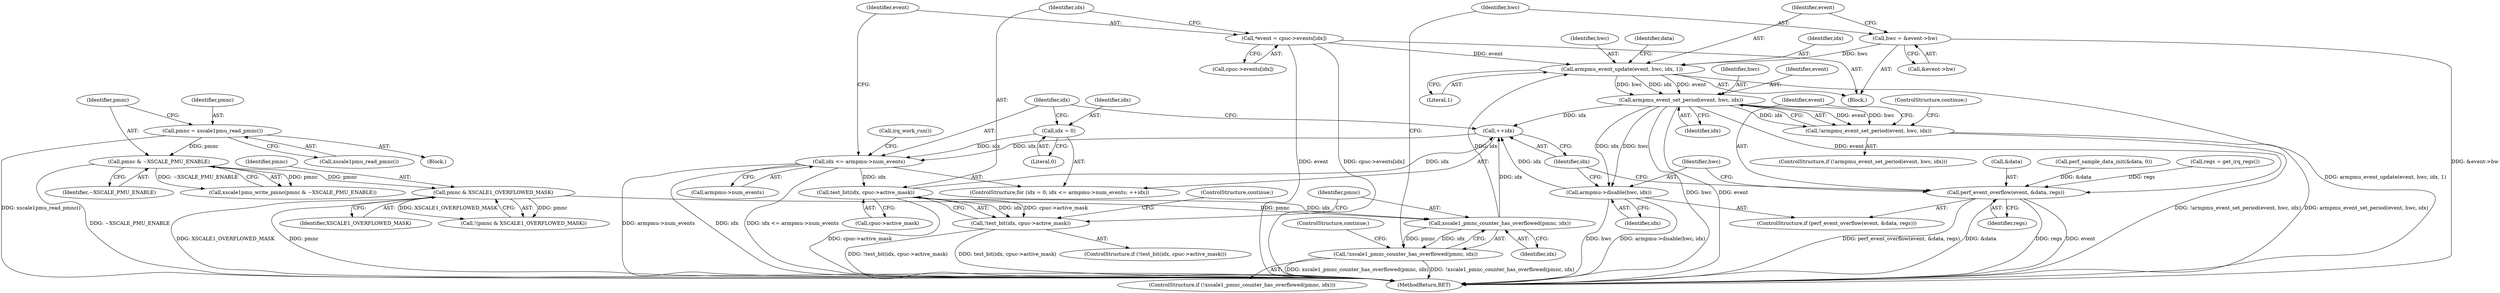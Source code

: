 digraph "0_linux_a8b0ca17b80e92faab46ee7179ba9e99ccb61233_2@API" {
"1000179" [label="(Call,armpmu_event_update(event, hwc, idx, 1))"];
"1000151" [label="(Call,*event = cpuc->events[idx])"];
"1000173" [label="(Call,hwc = &event->hw)"];
"1000169" [label="(Call,xscale1_pmnc_counter_has_overflowed(pmnc, idx))"];
"1000121" [label="(Call,pmnc & XSCALE1_OVERFLOWED_MASK)"];
"1000116" [label="(Call,pmnc & ~XSCALE_PMU_ENABLE)"];
"1000112" [label="(Call,pmnc = xscale1pmu_read_pmnc())"];
"1000161" [label="(Call,test_bit(idx, cpuc->active_mask))"];
"1000142" [label="(Call,idx <= armpmu->num_events)"];
"1000139" [label="(Call,idx = 0)"];
"1000147" [label="(Call,++idx)"];
"1000206" [label="(Call,armpmu->disable(hwc, idx))"];
"1000195" [label="(Call,armpmu_event_set_period(event, hwc, idx))"];
"1000179" [label="(Call,armpmu_event_update(event, hwc, idx, 1))"];
"1000160" [label="(Call,!test_bit(idx, cpuc->active_mask))"];
"1000168" [label="(Call,!xscale1_pmnc_counter_has_overflowed(pmnc, idx))"];
"1000194" [label="(Call,!armpmu_event_set_period(event, hwc, idx))"];
"1000201" [label="(Call,perf_event_overflow(event, &data, regs))"];
"1000209" [label="(Call,irq_work_run())"];
"1000173" [label="(Call,hwc = &event->hw)"];
"1000116" [label="(Call,pmnc & ~XSCALE_PMU_ENABLE)"];
"1000143" [label="(Identifier,idx)"];
"1000161" [label="(Call,test_bit(idx, cpuc->active_mask))"];
"1000194" [label="(Call,!armpmu_event_set_period(event, hwc, idx))"];
"1000114" [label="(Call,xscale1pmu_read_pmnc())"];
"1000168" [label="(Call,!xscale1_pmnc_counter_has_overflowed(pmnc, idx))"];
"1000141" [label="(Literal,0)"];
"1000200" [label="(ControlStructure,if (perf_event_overflow(event, &data, regs)))"];
"1000186" [label="(Identifier,data)"];
"1000118" [label="(Identifier,~XSCALE_PMU_ENABLE)"];
"1000123" [label="(Identifier,XSCALE1_OVERFLOWED_MASK)"];
"1000195" [label="(Call,armpmu_event_set_period(event, hwc, idx))"];
"1000203" [label="(Call,&data)"];
"1000152" [label="(Identifier,event)"];
"1000166" [label="(ControlStructure,continue;)"];
"1000115" [label="(Call,xscale1pmu_write_pmnc(pmnc & ~XSCALE_PMU_ENABLE))"];
"1000182" [label="(Identifier,idx)"];
"1000174" [label="(Identifier,hwc)"];
"1000159" [label="(ControlStructure,if (!test_bit(idx, cpuc->active_mask)))"];
"1000198" [label="(Identifier,idx)"];
"1000120" [label="(Call,!(pmnc & XSCALE1_OVERFLOWED_MASK))"];
"1000142" [label="(Call,idx <= armpmu->num_events)"];
"1000140" [label="(Identifier,idx)"];
"1000162" [label="(Identifier,idx)"];
"1000219" [label="(MethodReturn,RET)"];
"1000129" [label="(Call,perf_sample_data_init(&data, 0))"];
"1000171" [label="(Identifier,idx)"];
"1000138" [label="(ControlStructure,for (idx = 0; idx <= armpmu->num_events; ++idx))"];
"1000183" [label="(Literal,1)"];
"1000197" [label="(Identifier,hwc)"];
"1000126" [label="(Call,regs = get_irq_regs())"];
"1000144" [label="(Call,armpmu->num_events)"];
"1000205" [label="(Identifier,regs)"];
"1000207" [label="(Identifier,hwc)"];
"1000201" [label="(Call,perf_event_overflow(event, &data, regs))"];
"1000199" [label="(ControlStructure,continue;)"];
"1000117" [label="(Identifier,pmnc)"];
"1000170" [label="(Identifier,pmnc)"];
"1000121" [label="(Call,pmnc & XSCALE1_OVERFLOWED_MASK)"];
"1000112" [label="(Call,pmnc = xscale1pmu_read_pmnc())"];
"1000106" [label="(Block,)"];
"1000139" [label="(Call,idx = 0)"];
"1000175" [label="(Call,&event->hw)"];
"1000206" [label="(Call,armpmu->disable(hwc, idx))"];
"1000196" [label="(Identifier,event)"];
"1000148" [label="(Identifier,idx)"];
"1000180" [label="(Identifier,event)"];
"1000149" [label="(Block,)"];
"1000153" [label="(Call,cpuc->events[idx])"];
"1000113" [label="(Identifier,pmnc)"];
"1000163" [label="(Call,cpuc->active_mask)"];
"1000122" [label="(Identifier,pmnc)"];
"1000208" [label="(Identifier,idx)"];
"1000172" [label="(ControlStructure,continue;)"];
"1000147" [label="(Call,++idx)"];
"1000179" [label="(Call,armpmu_event_update(event, hwc, idx, 1))"];
"1000160" [label="(Call,!test_bit(idx, cpuc->active_mask))"];
"1000181" [label="(Identifier,hwc)"];
"1000193" [label="(ControlStructure,if (!armpmu_event_set_period(event, hwc, idx)))"];
"1000167" [label="(ControlStructure,if (!xscale1_pmnc_counter_has_overflowed(pmnc, idx)))"];
"1000202" [label="(Identifier,event)"];
"1000151" [label="(Call,*event = cpuc->events[idx])"];
"1000169" [label="(Call,xscale1_pmnc_counter_has_overflowed(pmnc, idx))"];
"1000179" -> "1000149"  [label="AST: "];
"1000179" -> "1000183"  [label="CFG: "];
"1000180" -> "1000179"  [label="AST: "];
"1000181" -> "1000179"  [label="AST: "];
"1000182" -> "1000179"  [label="AST: "];
"1000183" -> "1000179"  [label="AST: "];
"1000186" -> "1000179"  [label="CFG: "];
"1000179" -> "1000219"  [label="DDG: armpmu_event_update(event, hwc, idx, 1)"];
"1000151" -> "1000179"  [label="DDG: event"];
"1000173" -> "1000179"  [label="DDG: hwc"];
"1000169" -> "1000179"  [label="DDG: idx"];
"1000179" -> "1000195"  [label="DDG: event"];
"1000179" -> "1000195"  [label="DDG: hwc"];
"1000179" -> "1000195"  [label="DDG: idx"];
"1000151" -> "1000149"  [label="AST: "];
"1000151" -> "1000153"  [label="CFG: "];
"1000152" -> "1000151"  [label="AST: "];
"1000153" -> "1000151"  [label="AST: "];
"1000162" -> "1000151"  [label="CFG: "];
"1000151" -> "1000219"  [label="DDG: event"];
"1000151" -> "1000219"  [label="DDG: cpuc->events[idx]"];
"1000173" -> "1000149"  [label="AST: "];
"1000173" -> "1000175"  [label="CFG: "];
"1000174" -> "1000173"  [label="AST: "];
"1000175" -> "1000173"  [label="AST: "];
"1000180" -> "1000173"  [label="CFG: "];
"1000173" -> "1000219"  [label="DDG: &event->hw"];
"1000169" -> "1000168"  [label="AST: "];
"1000169" -> "1000171"  [label="CFG: "];
"1000170" -> "1000169"  [label="AST: "];
"1000171" -> "1000169"  [label="AST: "];
"1000168" -> "1000169"  [label="CFG: "];
"1000169" -> "1000147"  [label="DDG: idx"];
"1000169" -> "1000168"  [label="DDG: pmnc"];
"1000169" -> "1000168"  [label="DDG: idx"];
"1000121" -> "1000169"  [label="DDG: pmnc"];
"1000161" -> "1000169"  [label="DDG: idx"];
"1000121" -> "1000120"  [label="AST: "];
"1000121" -> "1000123"  [label="CFG: "];
"1000122" -> "1000121"  [label="AST: "];
"1000123" -> "1000121"  [label="AST: "];
"1000120" -> "1000121"  [label="CFG: "];
"1000121" -> "1000219"  [label="DDG: XSCALE1_OVERFLOWED_MASK"];
"1000121" -> "1000219"  [label="DDG: pmnc"];
"1000121" -> "1000120"  [label="DDG: pmnc"];
"1000121" -> "1000120"  [label="DDG: XSCALE1_OVERFLOWED_MASK"];
"1000116" -> "1000121"  [label="DDG: pmnc"];
"1000116" -> "1000115"  [label="AST: "];
"1000116" -> "1000118"  [label="CFG: "];
"1000117" -> "1000116"  [label="AST: "];
"1000118" -> "1000116"  [label="AST: "];
"1000115" -> "1000116"  [label="CFG: "];
"1000116" -> "1000219"  [label="DDG: ~XSCALE_PMU_ENABLE"];
"1000116" -> "1000115"  [label="DDG: pmnc"];
"1000116" -> "1000115"  [label="DDG: ~XSCALE_PMU_ENABLE"];
"1000112" -> "1000116"  [label="DDG: pmnc"];
"1000112" -> "1000106"  [label="AST: "];
"1000112" -> "1000114"  [label="CFG: "];
"1000113" -> "1000112"  [label="AST: "];
"1000114" -> "1000112"  [label="AST: "];
"1000117" -> "1000112"  [label="CFG: "];
"1000112" -> "1000219"  [label="DDG: xscale1pmu_read_pmnc()"];
"1000161" -> "1000160"  [label="AST: "];
"1000161" -> "1000163"  [label="CFG: "];
"1000162" -> "1000161"  [label="AST: "];
"1000163" -> "1000161"  [label="AST: "];
"1000160" -> "1000161"  [label="CFG: "];
"1000161" -> "1000219"  [label="DDG: cpuc->active_mask"];
"1000161" -> "1000147"  [label="DDG: idx"];
"1000161" -> "1000160"  [label="DDG: idx"];
"1000161" -> "1000160"  [label="DDG: cpuc->active_mask"];
"1000142" -> "1000161"  [label="DDG: idx"];
"1000142" -> "1000138"  [label="AST: "];
"1000142" -> "1000144"  [label="CFG: "];
"1000143" -> "1000142"  [label="AST: "];
"1000144" -> "1000142"  [label="AST: "];
"1000152" -> "1000142"  [label="CFG: "];
"1000209" -> "1000142"  [label="CFG: "];
"1000142" -> "1000219"  [label="DDG: idx <= armpmu->num_events"];
"1000142" -> "1000219"  [label="DDG: armpmu->num_events"];
"1000142" -> "1000219"  [label="DDG: idx"];
"1000139" -> "1000142"  [label="DDG: idx"];
"1000147" -> "1000142"  [label="DDG: idx"];
"1000139" -> "1000138"  [label="AST: "];
"1000139" -> "1000141"  [label="CFG: "];
"1000140" -> "1000139"  [label="AST: "];
"1000141" -> "1000139"  [label="AST: "];
"1000143" -> "1000139"  [label="CFG: "];
"1000147" -> "1000138"  [label="AST: "];
"1000147" -> "1000148"  [label="CFG: "];
"1000148" -> "1000147"  [label="AST: "];
"1000143" -> "1000147"  [label="CFG: "];
"1000206" -> "1000147"  [label="DDG: idx"];
"1000195" -> "1000147"  [label="DDG: idx"];
"1000206" -> "1000200"  [label="AST: "];
"1000206" -> "1000208"  [label="CFG: "];
"1000207" -> "1000206"  [label="AST: "];
"1000208" -> "1000206"  [label="AST: "];
"1000148" -> "1000206"  [label="CFG: "];
"1000206" -> "1000219"  [label="DDG: armpmu->disable(hwc, idx)"];
"1000206" -> "1000219"  [label="DDG: hwc"];
"1000195" -> "1000206"  [label="DDG: hwc"];
"1000195" -> "1000206"  [label="DDG: idx"];
"1000195" -> "1000194"  [label="AST: "];
"1000195" -> "1000198"  [label="CFG: "];
"1000196" -> "1000195"  [label="AST: "];
"1000197" -> "1000195"  [label="AST: "];
"1000198" -> "1000195"  [label="AST: "];
"1000194" -> "1000195"  [label="CFG: "];
"1000195" -> "1000219"  [label="DDG: hwc"];
"1000195" -> "1000219"  [label="DDG: event"];
"1000195" -> "1000194"  [label="DDG: event"];
"1000195" -> "1000194"  [label="DDG: hwc"];
"1000195" -> "1000194"  [label="DDG: idx"];
"1000195" -> "1000201"  [label="DDG: event"];
"1000160" -> "1000159"  [label="AST: "];
"1000166" -> "1000160"  [label="CFG: "];
"1000170" -> "1000160"  [label="CFG: "];
"1000160" -> "1000219"  [label="DDG: !test_bit(idx, cpuc->active_mask)"];
"1000160" -> "1000219"  [label="DDG: test_bit(idx, cpuc->active_mask)"];
"1000168" -> "1000167"  [label="AST: "];
"1000172" -> "1000168"  [label="CFG: "];
"1000174" -> "1000168"  [label="CFG: "];
"1000168" -> "1000219"  [label="DDG: xscale1_pmnc_counter_has_overflowed(pmnc, idx)"];
"1000168" -> "1000219"  [label="DDG: !xscale1_pmnc_counter_has_overflowed(pmnc, idx)"];
"1000194" -> "1000193"  [label="AST: "];
"1000199" -> "1000194"  [label="CFG: "];
"1000202" -> "1000194"  [label="CFG: "];
"1000194" -> "1000219"  [label="DDG: !armpmu_event_set_period(event, hwc, idx)"];
"1000194" -> "1000219"  [label="DDG: armpmu_event_set_period(event, hwc, idx)"];
"1000201" -> "1000200"  [label="AST: "];
"1000201" -> "1000205"  [label="CFG: "];
"1000202" -> "1000201"  [label="AST: "];
"1000203" -> "1000201"  [label="AST: "];
"1000205" -> "1000201"  [label="AST: "];
"1000207" -> "1000201"  [label="CFG: "];
"1000148" -> "1000201"  [label="CFG: "];
"1000201" -> "1000219"  [label="DDG: regs"];
"1000201" -> "1000219"  [label="DDG: event"];
"1000201" -> "1000219"  [label="DDG: perf_event_overflow(event, &data, regs)"];
"1000201" -> "1000219"  [label="DDG: &data"];
"1000129" -> "1000201"  [label="DDG: &data"];
"1000126" -> "1000201"  [label="DDG: regs"];
}
